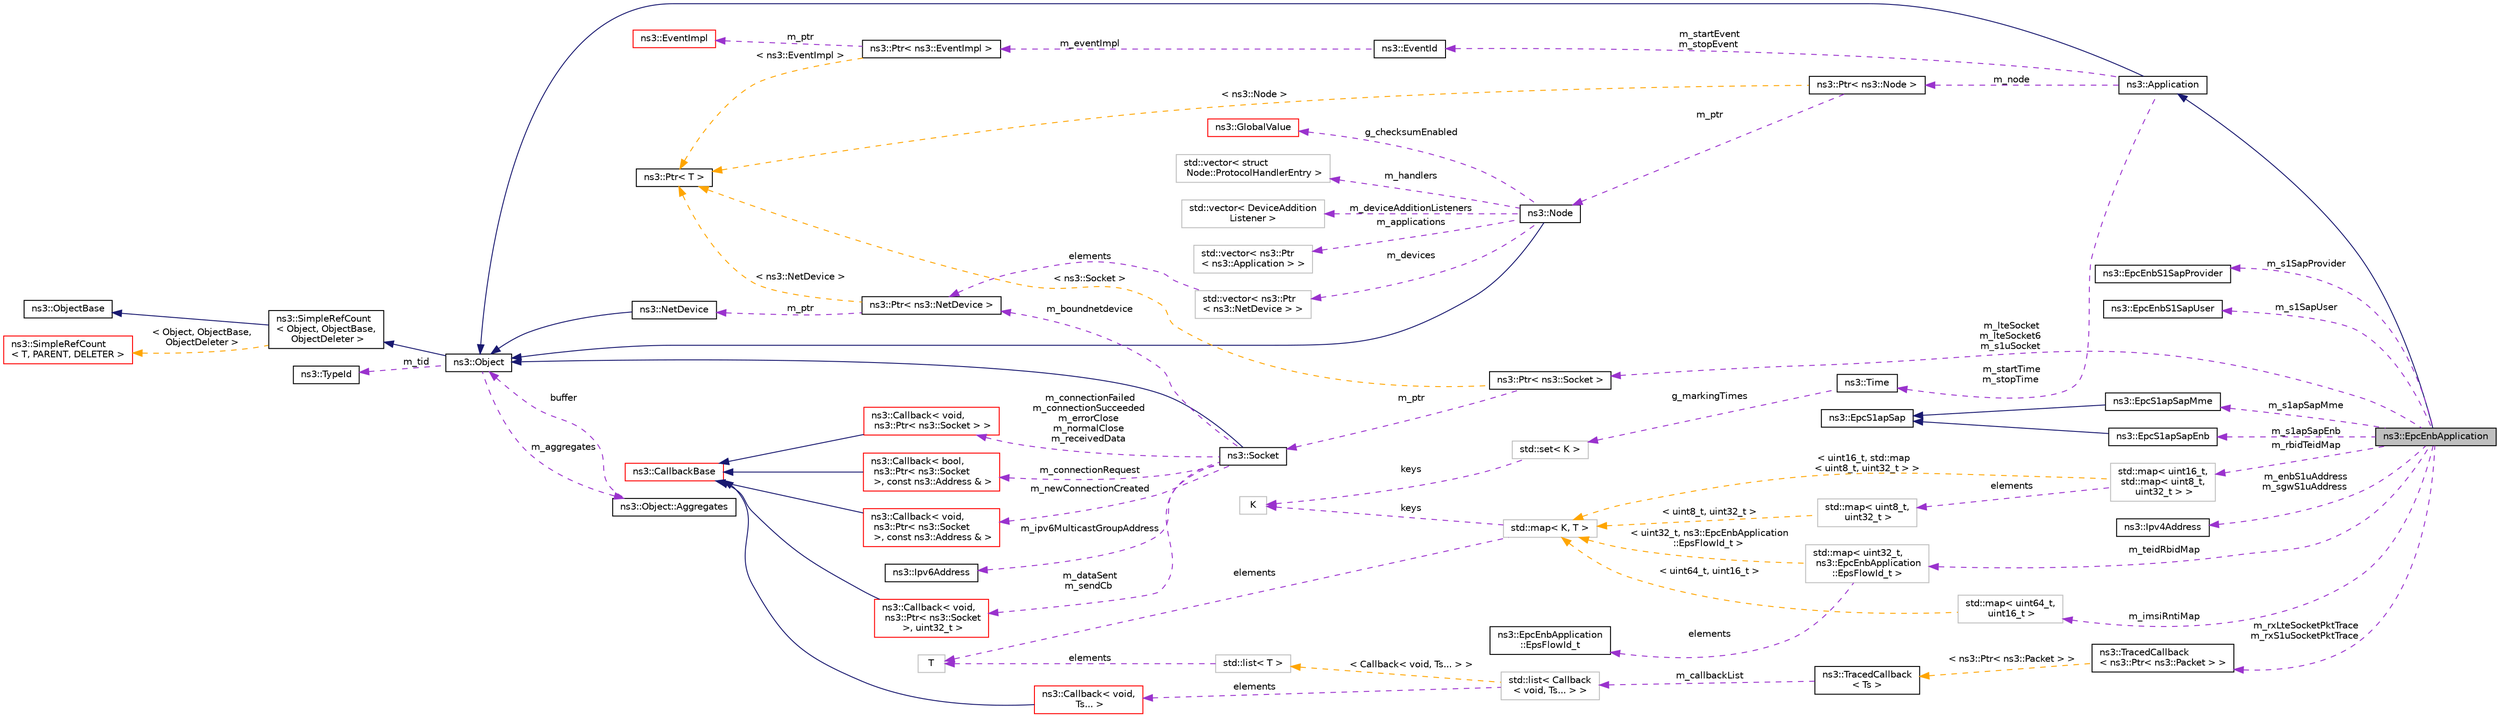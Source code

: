 digraph "ns3::EpcEnbApplication"
{
 // LATEX_PDF_SIZE
  edge [fontname="Helvetica",fontsize="10",labelfontname="Helvetica",labelfontsize="10"];
  node [fontname="Helvetica",fontsize="10",shape=record];
  rankdir="LR";
  Node1 [label="ns3::EpcEnbApplication",height=0.2,width=0.4,color="black", fillcolor="grey75", style="filled", fontcolor="black",tooltip="This application is installed inside eNBs and provides the bridge functionality for user data plane p..."];
  Node2 -> Node1 [dir="back",color="midnightblue",fontsize="10",style="solid",fontname="Helvetica"];
  Node2 [label="ns3::Application",height=0.2,width=0.4,color="black", fillcolor="white", style="filled",URL="$classns3_1_1_application.html",tooltip="The base class for all ns3 applications."];
  Node3 -> Node2 [dir="back",color="midnightblue",fontsize="10",style="solid",fontname="Helvetica"];
  Node3 [label="ns3::Object",height=0.2,width=0.4,color="black", fillcolor="white", style="filled",URL="$classns3_1_1_object.html",tooltip="A base class which provides memory management and object aggregation."];
  Node4 -> Node3 [dir="back",color="midnightblue",fontsize="10",style="solid",fontname="Helvetica"];
  Node4 [label="ns3::SimpleRefCount\l\< Object, ObjectBase,\l ObjectDeleter \>",height=0.2,width=0.4,color="black", fillcolor="white", style="filled",URL="$classns3_1_1_simple_ref_count.html",tooltip=" "];
  Node5 -> Node4 [dir="back",color="midnightblue",fontsize="10",style="solid",fontname="Helvetica"];
  Node5 [label="ns3::ObjectBase",height=0.2,width=0.4,color="black", fillcolor="white", style="filled",URL="$classns3_1_1_object_base.html",tooltip="Anchor the ns-3 type and attribute system."];
  Node6 -> Node4 [dir="back",color="orange",fontsize="10",style="dashed",label=" \< Object, ObjectBase,\l ObjectDeleter \>" ,fontname="Helvetica"];
  Node6 [label="ns3::SimpleRefCount\l\< T, PARENT, DELETER \>",height=0.2,width=0.4,color="red", fillcolor="white", style="filled",URL="$classns3_1_1_simple_ref_count.html",tooltip="A template-based reference counting class."];
  Node8 -> Node3 [dir="back",color="darkorchid3",fontsize="10",style="dashed",label=" m_tid" ,fontname="Helvetica"];
  Node8 [label="ns3::TypeId",height=0.2,width=0.4,color="black", fillcolor="white", style="filled",URL="$classns3_1_1_type_id.html",tooltip="a unique identifier for an interface."];
  Node9 -> Node3 [dir="back",color="darkorchid3",fontsize="10",style="dashed",label=" m_aggregates" ,fontname="Helvetica"];
  Node9 [label="ns3::Object::Aggregates",height=0.2,width=0.4,color="black", fillcolor="white", style="filled",URL="$structns3_1_1_object_1_1_aggregates.html",tooltip="The list of Objects aggregated to this one."];
  Node3 -> Node9 [dir="back",color="darkorchid3",fontsize="10",style="dashed",label=" buffer" ,fontname="Helvetica"];
  Node10 -> Node2 [dir="back",color="darkorchid3",fontsize="10",style="dashed",label=" m_startEvent\nm_stopEvent" ,fontname="Helvetica"];
  Node10 [label="ns3::EventId",height=0.2,width=0.4,color="black", fillcolor="white", style="filled",URL="$classns3_1_1_event_id.html",tooltip="An identifier for simulation events."];
  Node11 -> Node10 [dir="back",color="darkorchid3",fontsize="10",style="dashed",label=" m_eventImpl" ,fontname="Helvetica"];
  Node11 [label="ns3::Ptr\< ns3::EventImpl \>",height=0.2,width=0.4,color="black", fillcolor="white", style="filled",URL="$classns3_1_1_ptr.html",tooltip=" "];
  Node12 -> Node11 [dir="back",color="darkorchid3",fontsize="10",style="dashed",label=" m_ptr" ,fontname="Helvetica"];
  Node12 [label="ns3::EventImpl",height=0.2,width=0.4,color="red", fillcolor="white", style="filled",URL="$classns3_1_1_event_impl.html",tooltip="A simulation event."];
  Node14 -> Node11 [dir="back",color="orange",fontsize="10",style="dashed",label=" \< ns3::EventImpl \>" ,fontname="Helvetica"];
  Node14 [label="ns3::Ptr\< T \>",height=0.2,width=0.4,color="black", fillcolor="white", style="filled",URL="$classns3_1_1_ptr.html",tooltip="Smart pointer class similar to boost::intrusive_ptr."];
  Node15 -> Node2 [dir="back",color="darkorchid3",fontsize="10",style="dashed",label=" m_node" ,fontname="Helvetica"];
  Node15 [label="ns3::Ptr\< ns3::Node \>",height=0.2,width=0.4,color="black", fillcolor="white", style="filled",URL="$classns3_1_1_ptr.html",tooltip=" "];
  Node16 -> Node15 [dir="back",color="darkorchid3",fontsize="10",style="dashed",label=" m_ptr" ,fontname="Helvetica"];
  Node16 [label="ns3::Node",height=0.2,width=0.4,color="black", fillcolor="white", style="filled",URL="$classns3_1_1_node.html",tooltip="A network Node."];
  Node3 -> Node16 [dir="back",color="midnightblue",fontsize="10",style="solid",fontname="Helvetica"];
  Node17 -> Node16 [dir="back",color="darkorchid3",fontsize="10",style="dashed",label=" m_applications" ,fontname="Helvetica"];
  Node17 [label="std::vector\< ns3::Ptr\l\< ns3::Application \> \>",height=0.2,width=0.4,color="grey75", fillcolor="white", style="filled",tooltip=" "];
  Node21 -> Node16 [dir="back",color="darkorchid3",fontsize="10",style="dashed",label=" m_devices" ,fontname="Helvetica"];
  Node21 [label="std::vector\< ns3::Ptr\l\< ns3::NetDevice \> \>",height=0.2,width=0.4,color="grey75", fillcolor="white", style="filled",tooltip=" "];
  Node22 -> Node21 [dir="back",color="darkorchid3",fontsize="10",style="dashed",label=" elements" ,fontname="Helvetica"];
  Node22 [label="ns3::Ptr\< ns3::NetDevice \>",height=0.2,width=0.4,color="black", fillcolor="white", style="filled",URL="$classns3_1_1_ptr.html",tooltip=" "];
  Node23 -> Node22 [dir="back",color="darkorchid3",fontsize="10",style="dashed",label=" m_ptr" ,fontname="Helvetica"];
  Node23 [label="ns3::NetDevice",height=0.2,width=0.4,color="black", fillcolor="white", style="filled",URL="$classns3_1_1_net_device.html",tooltip="Network layer to device interface."];
  Node3 -> Node23 [dir="back",color="midnightblue",fontsize="10",style="solid",fontname="Helvetica"];
  Node14 -> Node22 [dir="back",color="orange",fontsize="10",style="dashed",label=" \< ns3::NetDevice \>" ,fontname="Helvetica"];
  Node24 -> Node16 [dir="back",color="darkorchid3",fontsize="10",style="dashed",label=" g_checksumEnabled" ,fontname="Helvetica"];
  Node24 [label="ns3::GlobalValue",height=0.2,width=0.4,color="red", fillcolor="white", style="filled",URL="$classns3_1_1_global_value.html",tooltip="Hold a so-called 'global value'."];
  Node33 -> Node16 [dir="back",color="darkorchid3",fontsize="10",style="dashed",label=" m_handlers" ,fontname="Helvetica"];
  Node33 [label="std::vector\< struct\l Node::ProtocolHandlerEntry \>",height=0.2,width=0.4,color="grey75", fillcolor="white", style="filled",tooltip=" "];
  Node41 -> Node16 [dir="back",color="darkorchid3",fontsize="10",style="dashed",label=" m_deviceAdditionListeners" ,fontname="Helvetica"];
  Node41 [label="std::vector\< DeviceAddition\lListener \>",height=0.2,width=0.4,color="grey75", fillcolor="white", style="filled",tooltip=" "];
  Node14 -> Node15 [dir="back",color="orange",fontsize="10",style="dashed",label=" \< ns3::Node \>" ,fontname="Helvetica"];
  Node42 -> Node2 [dir="back",color="darkorchid3",fontsize="10",style="dashed",label=" m_startTime\nm_stopTime" ,fontname="Helvetica"];
  Node42 [label="ns3::Time",height=0.2,width=0.4,color="black", fillcolor="white", style="filled",URL="$classns3_1_1_time.html",tooltip="Simulation virtual time values and global simulation resolution."];
  Node43 -> Node42 [dir="back",color="darkorchid3",fontsize="10",style="dashed",label=" g_markingTimes" ,fontname="Helvetica"];
  Node43 [label="std::set\< K \>",height=0.2,width=0.4,color="grey75", fillcolor="white", style="filled",tooltip=" "];
  Node44 -> Node43 [dir="back",color="darkorchid3",fontsize="10",style="dashed",label=" keys" ,fontname="Helvetica"];
  Node44 [label="K",height=0.2,width=0.4,color="grey75", fillcolor="white", style="filled",tooltip=" "];
  Node45 -> Node1 [dir="back",color="darkorchid3",fontsize="10",style="dashed",label=" m_s1SapProvider" ,fontname="Helvetica"];
  Node45 [label="ns3::EpcEnbS1SapProvider",height=0.2,width=0.4,color="black", fillcolor="white", style="filled",URL="$classns3_1_1_epc_enb_s1_sap_provider.html",tooltip="This class implements the Service Access Point (SAP) between the LteEnbRrc and the EpcEnbApplication."];
  Node46 -> Node1 [dir="back",color="darkorchid3",fontsize="10",style="dashed",label=" m_s1SapUser" ,fontname="Helvetica"];
  Node46 [label="ns3::EpcEnbS1SapUser",height=0.2,width=0.4,color="black", fillcolor="white", style="filled",URL="$classns3_1_1_epc_enb_s1_sap_user.html",tooltip="This class implements the Service Access Point (SAP) between the LteEnbRrc and the EpcEnbApplication."];
  Node47 -> Node1 [dir="back",color="darkorchid3",fontsize="10",style="dashed",label=" m_rxLteSocketPktTrace\nm_rxS1uSocketPktTrace" ,fontname="Helvetica"];
  Node47 [label="ns3::TracedCallback\l\< ns3::Ptr\< ns3::Packet \> \>",height=0.2,width=0.4,color="black", fillcolor="white", style="filled",URL="$classns3_1_1_traced_callback.html",tooltip=" "];
  Node48 -> Node47 [dir="back",color="orange",fontsize="10",style="dashed",label=" \< ns3::Ptr\< ns3::Packet \> \>" ,fontname="Helvetica"];
  Node48 [label="ns3::TracedCallback\l\< Ts \>",height=0.2,width=0.4,color="black", fillcolor="white", style="filled",URL="$classns3_1_1_traced_callback.html",tooltip="Forward calls to a chain of Callback."];
  Node49 -> Node48 [dir="back",color="darkorchid3",fontsize="10",style="dashed",label=" m_callbackList" ,fontname="Helvetica"];
  Node49 [label="std::list\< Callback\l\< void, Ts... \> \>",height=0.2,width=0.4,color="grey75", fillcolor="white", style="filled",tooltip=" "];
  Node50 -> Node49 [dir="back",color="darkorchid3",fontsize="10",style="dashed",label=" elements" ,fontname="Helvetica"];
  Node50 [label="ns3::Callback\< void,\l Ts... \>",height=0.2,width=0.4,color="red", fillcolor="white", style="filled",URL="$classns3_1_1_callback.html",tooltip=" "];
  Node36 -> Node50 [dir="back",color="midnightblue",fontsize="10",style="solid",fontname="Helvetica"];
  Node36 [label="ns3::CallbackBase",height=0.2,width=0.4,color="red", fillcolor="white", style="filled",URL="$classns3_1_1_callback_base.html",tooltip="Base class for Callback class."];
  Node51 -> Node49 [dir="back",color="orange",fontsize="10",style="dashed",label=" \< Callback\< void, Ts... \> \>" ,fontname="Helvetica"];
  Node51 [label="std::list\< T \>",height=0.2,width=0.4,color="grey75", fillcolor="white", style="filled",tooltip=" "];
  Node20 -> Node51 [dir="back",color="darkorchid3",fontsize="10",style="dashed",label=" elements" ,fontname="Helvetica"];
  Node20 [label="T",height=0.2,width=0.4,color="grey75", fillcolor="white", style="filled",tooltip=" "];
  Node52 -> Node1 [dir="back",color="darkorchid3",fontsize="10",style="dashed",label=" m_s1apSapEnb" ,fontname="Helvetica"];
  Node52 [label="ns3::EpcS1apSapEnb",height=0.2,width=0.4,color="black", fillcolor="white", style="filled",URL="$classns3_1_1_epc_s1ap_sap_enb.html",tooltip="eNB side of the S1-AP Service Access Point (SAP), provides the eNB methods to be called when an S1-AP..."];
  Node53 -> Node52 [dir="back",color="midnightblue",fontsize="10",style="solid",fontname="Helvetica"];
  Node53 [label="ns3::EpcS1apSap",height=0.2,width=0.4,color="black", fillcolor="white", style="filled",URL="$classns3_1_1_epc_s1ap_sap.html",tooltip="Base class that defines EPC S1-AP Service Access Point (SAP) interface."];
  Node54 -> Node1 [dir="back",color="darkorchid3",fontsize="10",style="dashed",label=" m_teidRbidMap" ,fontname="Helvetica"];
  Node54 [label="std::map\< uint32_t,\l ns3::EpcEnbApplication\l::EpsFlowId_t \>",height=0.2,width=0.4,color="grey75", fillcolor="white", style="filled",tooltip=" "];
  Node55 -> Node54 [dir="back",color="darkorchid3",fontsize="10",style="dashed",label=" elements" ,fontname="Helvetica"];
  Node55 [label="ns3::EpcEnbApplication\l::EpsFlowId_t",height=0.2,width=0.4,color="black", fillcolor="white", style="filled",URL="$structns3_1_1_epc_enb_application_1_1_eps_flow_id__t.html",tooltip="EPS flow ID structure."];
  Node56 -> Node54 [dir="back",color="orange",fontsize="10",style="dashed",label=" \< uint32_t, ns3::EpcEnbApplication\l::EpsFlowId_t \>" ,fontname="Helvetica"];
  Node56 [label="std::map\< K, T \>",height=0.2,width=0.4,color="grey75", fillcolor="white", style="filled",tooltip=" "];
  Node44 -> Node56 [dir="back",color="darkorchid3",fontsize="10",style="dashed",label=" keys" ,fontname="Helvetica"];
  Node20 -> Node56 [dir="back",color="darkorchid3",fontsize="10",style="dashed",label=" elements" ,fontname="Helvetica"];
  Node57 -> Node1 [dir="back",color="darkorchid3",fontsize="10",style="dashed",label=" m_rbidTeidMap" ,fontname="Helvetica"];
  Node57 [label="std::map\< uint16_t,\l std::map\< uint8_t,\l uint32_t \> \>",height=0.2,width=0.4,color="grey75", fillcolor="white", style="filled",tooltip=" "];
  Node58 -> Node57 [dir="back",color="darkorchid3",fontsize="10",style="dashed",label=" elements" ,fontname="Helvetica"];
  Node58 [label="std::map\< uint8_t,\l uint32_t \>",height=0.2,width=0.4,color="grey75", fillcolor="white", style="filled",tooltip=" "];
  Node56 -> Node58 [dir="back",color="orange",fontsize="10",style="dashed",label=" \< uint8_t, uint32_t \>" ,fontname="Helvetica"];
  Node56 -> Node57 [dir="back",color="orange",fontsize="10",style="dashed",label=" \< uint16_t, std::map\l\< uint8_t, uint32_t \> \>" ,fontname="Helvetica"];
  Node59 -> Node1 [dir="back",color="darkorchid3",fontsize="10",style="dashed",label=" m_enbS1uAddress\nm_sgwS1uAddress" ,fontname="Helvetica"];
  Node59 [label="ns3::Ipv4Address",height=0.2,width=0.4,color="black", fillcolor="white", style="filled",URL="$classns3_1_1_ipv4_address.html",tooltip="Ipv4 addresses are stored in host order in this class."];
  Node60 -> Node1 [dir="back",color="darkorchid3",fontsize="10",style="dashed",label=" m_imsiRntiMap" ,fontname="Helvetica"];
  Node60 [label="std::map\< uint64_t,\l uint16_t \>",height=0.2,width=0.4,color="grey75", fillcolor="white", style="filled",tooltip=" "];
  Node56 -> Node60 [dir="back",color="orange",fontsize="10",style="dashed",label=" \< uint64_t, uint16_t \>" ,fontname="Helvetica"];
  Node61 -> Node1 [dir="back",color="darkorchid3",fontsize="10",style="dashed",label=" m_lteSocket\nm_lteSocket6\nm_s1uSocket" ,fontname="Helvetica"];
  Node61 [label="ns3::Ptr\< ns3::Socket \>",height=0.2,width=0.4,color="black", fillcolor="white", style="filled",URL="$classns3_1_1_ptr.html",tooltip=" "];
  Node62 -> Node61 [dir="back",color="darkorchid3",fontsize="10",style="dashed",label=" m_ptr" ,fontname="Helvetica"];
  Node62 [label="ns3::Socket",height=0.2,width=0.4,color="black", fillcolor="white", style="filled",URL="$classns3_1_1_socket.html",tooltip="A low-level Socket API based loosely on the BSD Socket API."];
  Node3 -> Node62 [dir="back",color="midnightblue",fontsize="10",style="solid",fontname="Helvetica"];
  Node22 -> Node62 [dir="back",color="darkorchid3",fontsize="10",style="dashed",label=" m_boundnetdevice" ,fontname="Helvetica"];
  Node63 -> Node62 [dir="back",color="darkorchid3",fontsize="10",style="dashed",label=" m_ipv6MulticastGroupAddress" ,fontname="Helvetica"];
  Node63 [label="ns3::Ipv6Address",height=0.2,width=0.4,color="black", fillcolor="white", style="filled",URL="$classns3_1_1_ipv6_address.html",tooltip="Describes an IPv6 address."];
  Node64 -> Node62 [dir="back",color="darkorchid3",fontsize="10",style="dashed",label=" m_newConnectionCreated" ,fontname="Helvetica"];
  Node64 [label="ns3::Callback\< void,\l ns3::Ptr\< ns3::Socket\l \>, const ns3::Address & \>",height=0.2,width=0.4,color="red", fillcolor="white", style="filled",URL="$classns3_1_1_callback.html",tooltip=" "];
  Node36 -> Node64 [dir="back",color="midnightblue",fontsize="10",style="solid",fontname="Helvetica"];
  Node65 -> Node62 [dir="back",color="darkorchid3",fontsize="10",style="dashed",label=" m_dataSent\nm_sendCb" ,fontname="Helvetica"];
  Node65 [label="ns3::Callback\< void,\l ns3::Ptr\< ns3::Socket\l \>, uint32_t \>",height=0.2,width=0.4,color="red", fillcolor="white", style="filled",URL="$classns3_1_1_callback.html",tooltip=" "];
  Node36 -> Node65 [dir="back",color="midnightblue",fontsize="10",style="solid",fontname="Helvetica"];
  Node66 -> Node62 [dir="back",color="darkorchid3",fontsize="10",style="dashed",label=" m_connectionFailed\nm_connectionSucceeded\nm_errorClose\nm_normalClose\nm_receivedData" ,fontname="Helvetica"];
  Node66 [label="ns3::Callback\< void,\l ns3::Ptr\< ns3::Socket \> \>",height=0.2,width=0.4,color="red", fillcolor="white", style="filled",URL="$classns3_1_1_callback.html",tooltip=" "];
  Node36 -> Node66 [dir="back",color="midnightblue",fontsize="10",style="solid",fontname="Helvetica"];
  Node67 -> Node62 [dir="back",color="darkorchid3",fontsize="10",style="dashed",label=" m_connectionRequest" ,fontname="Helvetica"];
  Node67 [label="ns3::Callback\< bool,\l ns3::Ptr\< ns3::Socket\l \>, const ns3::Address & \>",height=0.2,width=0.4,color="red", fillcolor="white", style="filled",URL="$classns3_1_1_callback.html",tooltip=" "];
  Node36 -> Node67 [dir="back",color="midnightblue",fontsize="10",style="solid",fontname="Helvetica"];
  Node14 -> Node61 [dir="back",color="orange",fontsize="10",style="dashed",label=" \< ns3::Socket \>" ,fontname="Helvetica"];
  Node68 -> Node1 [dir="back",color="darkorchid3",fontsize="10",style="dashed",label=" m_s1apSapMme" ,fontname="Helvetica"];
  Node68 [label="ns3::EpcS1apSapMme",height=0.2,width=0.4,color="black", fillcolor="white", style="filled",URL="$classns3_1_1_epc_s1ap_sap_mme.html",tooltip="MME side of the S1-AP Service Access Point (SAP), provides the MME methods to be called when an S1-AP..."];
  Node53 -> Node68 [dir="back",color="midnightblue",fontsize="10",style="solid",fontname="Helvetica"];
}

